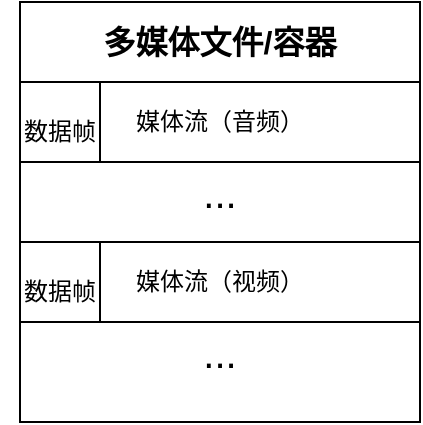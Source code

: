 <mxfile version="21.2.9" type="github">
  <diagram id="Jubh0BLsUOjBuWiVA9pH" name="第 1 页">
    <mxGraphModel dx="1779" dy="388" grid="1" gridSize="10" guides="1" tooltips="1" connect="1" arrows="1" fold="1" page="0" pageScale="1" pageWidth="827" pageHeight="1169" math="0" shadow="0">
      <root>
        <mxCell id="0" />
        <mxCell id="1" parent="0" />
        <mxCell id="_0fTlHpZT7rrA8FKsUC9-1" value="&lt;font style=&quot;font-size: 16px;&quot;&gt;多媒体文件/容器&lt;/font&gt;" style="swimlane;whiteSpace=wrap;html=1;startSize=40;" parent="1" vertex="1">
          <mxGeometry x="-120" y="520" width="200" height="210" as="geometry" />
        </mxCell>
        <mxCell id="_0fTlHpZT7rrA8FKsUC9-2" value="媒体流（音频）" style="rounded=0;whiteSpace=wrap;html=1;" parent="_0fTlHpZT7rrA8FKsUC9-1" vertex="1">
          <mxGeometry y="40" width="200" height="40" as="geometry" />
        </mxCell>
        <mxCell id="_0fTlHpZT7rrA8FKsUC9-3" value="媒体流（视频）" style="rounded=0;whiteSpace=wrap;html=1;" parent="_0fTlHpZT7rrA8FKsUC9-1" vertex="1">
          <mxGeometry y="120" width="200" height="40" as="geometry" />
        </mxCell>
        <mxCell id="_0fTlHpZT7rrA8FKsUC9-5" value="&lt;font style=&quot;font-size: 20px;&quot;&gt;...&lt;/font&gt;" style="text;html=1;strokeColor=none;fillColor=none;align=center;verticalAlign=middle;whiteSpace=wrap;rounded=0;" parent="_0fTlHpZT7rrA8FKsUC9-1" vertex="1">
          <mxGeometry x="70" y="80" width="60" height="30" as="geometry" />
        </mxCell>
        <mxCell id="_0fTlHpZT7rrA8FKsUC9-6" value="&lt;font style=&quot;font-size: 20px;&quot;&gt;...&lt;/font&gt;" style="text;html=1;strokeColor=none;fillColor=none;align=center;verticalAlign=middle;whiteSpace=wrap;rounded=0;" parent="_0fTlHpZT7rrA8FKsUC9-1" vertex="1">
          <mxGeometry x="70" y="160" width="60" height="30" as="geometry" />
        </mxCell>
        <mxCell id="_0fTlHpZT7rrA8FKsUC9-7" value="" style="rounded=0;whiteSpace=wrap;html=1;" parent="_0fTlHpZT7rrA8FKsUC9-1" vertex="1">
          <mxGeometry y="40" width="40" height="40" as="geometry" />
        </mxCell>
        <mxCell id="_0fTlHpZT7rrA8FKsUC9-9" value="" style="whiteSpace=wrap;html=1;aspect=fixed;" parent="_0fTlHpZT7rrA8FKsUC9-1" vertex="1">
          <mxGeometry y="120" width="40" height="40" as="geometry" />
        </mxCell>
        <mxCell id="_0fTlHpZT7rrA8FKsUC9-8" value="数据帧" style="text;html=1;strokeColor=none;fillColor=none;align=center;verticalAlign=middle;whiteSpace=wrap;rounded=0;" parent="1" vertex="1">
          <mxGeometry x="-130" y="570" width="60" height="30" as="geometry" />
        </mxCell>
        <mxCell id="_0fTlHpZT7rrA8FKsUC9-10" value="数据帧" style="text;html=1;strokeColor=none;fillColor=none;align=center;verticalAlign=middle;whiteSpace=wrap;rounded=0;" parent="1" vertex="1">
          <mxGeometry x="-130" y="650" width="60" height="30" as="geometry" />
        </mxCell>
      </root>
    </mxGraphModel>
  </diagram>
</mxfile>
